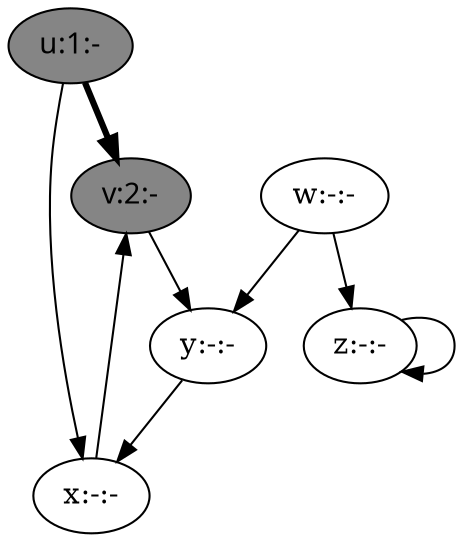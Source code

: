 Digraph {
u [ label="u:1:-" style=filled fontname="time-bold" fillcolor=gray52 ];
v [ label="v:2:-" style=filled fontname="time-bold" fillcolor=gray52 ];
w [ label="w:-:-" ];
x [ label="x:-:-" ];
y [ label="y:-:-" ];
z [ label="z:-:-" ];
u->x[label="", penwidth=1];
u->v[label="", penwidth=3];
v->y[label="", penwidth=1];
w->y[label="", penwidth=1];
w->z[label="", penwidth=1];
x->v[label="", penwidth=1];
y->x[label="", penwidth=1];
z->z[label="", penwidth=1];
}